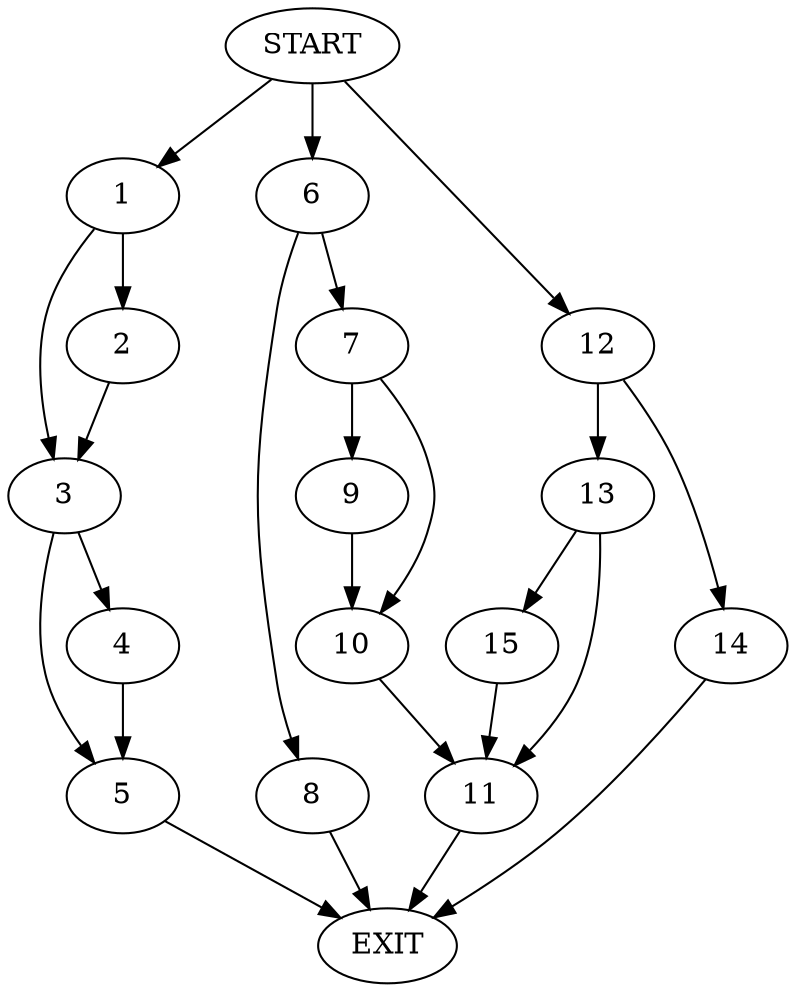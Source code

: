digraph {
0 [label="START"]
16 [label="EXIT"]
0 -> 1
1 -> 2
1 -> 3
3 -> 4
3 -> 5
2 -> 3
4 -> 5
5 -> 16
0 -> 6
6 -> 7
6 -> 8
7 -> 9
7 -> 10
8 -> 16
9 -> 10
10 -> 11
11 -> 16
0 -> 12
12 -> 13
12 -> 14
14 -> 16
13 -> 11
13 -> 15
15 -> 11
}

